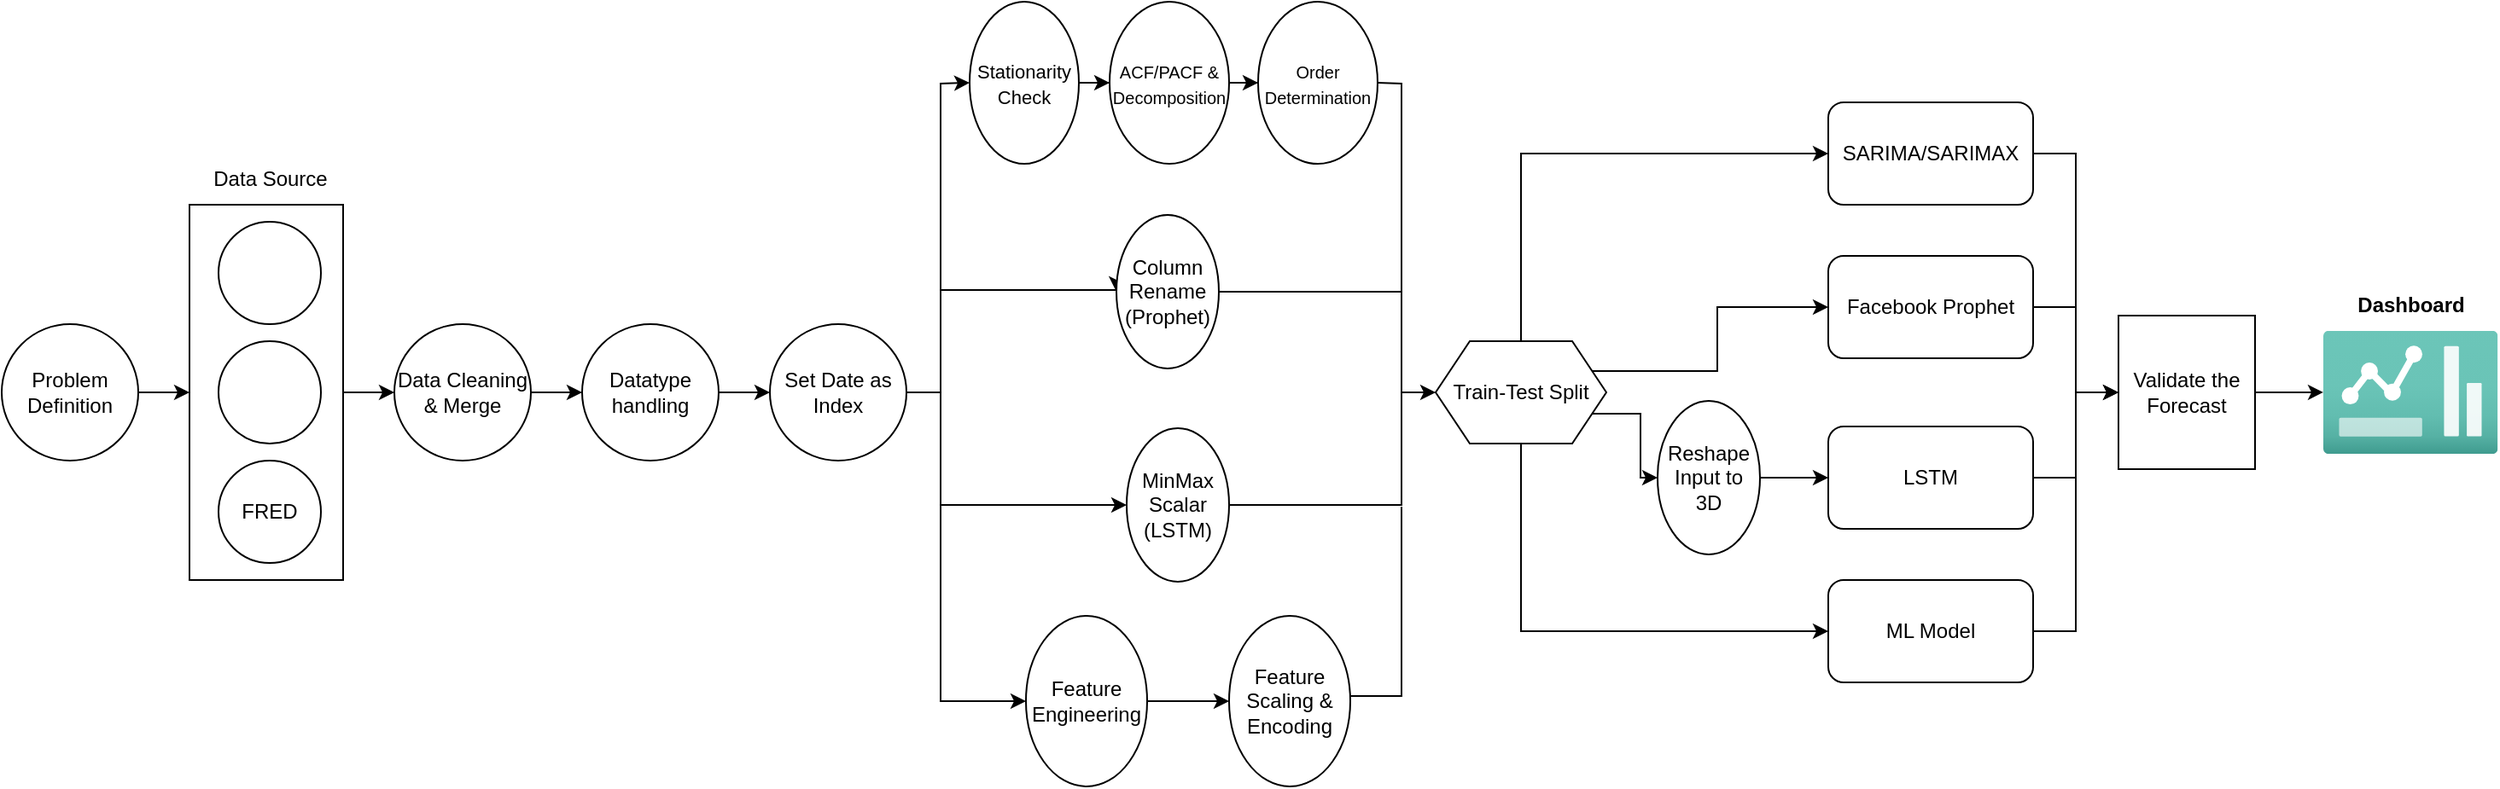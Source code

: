 <mxfile version="24.7.17">
  <diagram id="C5RBs43oDa-KdzZeNtuy" name="Page-1">
    <mxGraphModel dx="1063" dy="511" grid="1" gridSize="10" guides="1" tooltips="1" connect="1" arrows="1" fold="1" page="1" pageScale="1" pageWidth="827" pageHeight="1169" math="0" shadow="0">
      <root>
        <mxCell id="WIyWlLk6GJQsqaUBKTNV-0" />
        <mxCell id="WIyWlLk6GJQsqaUBKTNV-1" parent="WIyWlLk6GJQsqaUBKTNV-0" />
        <mxCell id="xnb52xzzKEzazKa5-PdD-103" value="" style="rounded=0;whiteSpace=wrap;html=1;" vertex="1" parent="WIyWlLk6GJQsqaUBKTNV-1">
          <mxGeometry x="210" y="170" width="90" height="220" as="geometry" />
        </mxCell>
        <mxCell id="xnb52xzzKEzazKa5-PdD-0" value="Problem Definition" style="ellipse;whiteSpace=wrap;html=1;aspect=fixed;" vertex="1" parent="WIyWlLk6GJQsqaUBKTNV-1">
          <mxGeometry x="100" y="240" width="80" height="80" as="geometry" />
        </mxCell>
        <mxCell id="xnb52xzzKEzazKa5-PdD-1" value="&lt;span id=&quot;docs-internal-guid-f7c6a7ed-7fff-1ace-1ce9-4449cd99c372&quot;&gt;&lt;span style=&quot;background-color: transparent; font-variant-numeric: normal; font-variant-east-asian: normal; font-variant-alternates: normal; font-variant-position: normal; vertical-align: baseline; white-space-collapse: preserve;&quot;&gt;&lt;font color=&quot;#ffffff&quot; style=&quot;font-size: 12px;&quot; face=&quot;Helvetica&quot;&gt;S&amp;amp;P Global&lt;/font&gt;&lt;/span&gt;&lt;/span&gt;" style="ellipse;whiteSpace=wrap;html=1;aspect=fixed;" vertex="1" parent="WIyWlLk6GJQsqaUBKTNV-1">
          <mxGeometry x="227" y="250" width="60" height="60" as="geometry" />
        </mxCell>
        <mxCell id="xnb52xzzKEzazKa5-PdD-31" value="" style="edgeStyle=orthogonalEdgeStyle;rounded=0;orthogonalLoop=1;jettySize=auto;html=1;exitX=1;exitY=0.5;exitDx=0;exitDy=0;entryX=0;entryY=0.5;entryDx=0;entryDy=0;" edge="1" parent="WIyWlLk6GJQsqaUBKTNV-1" source="xnb52xzzKEzazKa5-PdD-36" target="xnb52xzzKEzazKa5-PdD-50">
          <mxGeometry relative="1" as="geometry">
            <mxPoint x="560" y="280" as="targetPoint" />
          </mxGeometry>
        </mxCell>
        <mxCell id="xnb52xzzKEzazKa5-PdD-37" value="" style="edgeStyle=orthogonalEdgeStyle;rounded=0;orthogonalLoop=1;jettySize=auto;html=1;" edge="1" parent="WIyWlLk6GJQsqaUBKTNV-1" source="xnb52xzzKEzazKa5-PdD-3" target="xnb52xzzKEzazKa5-PdD-36">
          <mxGeometry relative="1" as="geometry" />
        </mxCell>
        <mxCell id="xnb52xzzKEzazKa5-PdD-3" value="Data Cleaning &amp;amp; Merge" style="ellipse;whiteSpace=wrap;html=1;aspect=fixed;" vertex="1" parent="WIyWlLk6GJQsqaUBKTNV-1">
          <mxGeometry x="330" y="240" width="80" height="80" as="geometry" />
        </mxCell>
        <mxCell id="xnb52xzzKEzazKa5-PdD-35" value="" style="edgeStyle=orthogonalEdgeStyle;rounded=0;orthogonalLoop=1;jettySize=auto;html=1;" edge="1" parent="WIyWlLk6GJQsqaUBKTNV-1" source="xnb52xzzKEzazKa5-PdD-5" target="xnb52xzzKEzazKa5-PdD-34">
          <mxGeometry relative="1" as="geometry" />
        </mxCell>
        <mxCell id="xnb52xzzKEzazKa5-PdD-5" value="&lt;font style=&quot;font-size: 11px;&quot;&gt;Stationarity Check&lt;/font&gt;" style="ellipse;whiteSpace=wrap;html=1;direction=south;" vertex="1" parent="WIyWlLk6GJQsqaUBKTNV-1">
          <mxGeometry x="667" y="51" width="64" height="95" as="geometry" />
        </mxCell>
        <mxCell id="xnb52xzzKEzazKa5-PdD-7" value="FRED" style="ellipse;whiteSpace=wrap;html=1;aspect=fixed;" vertex="1" parent="WIyWlLk6GJQsqaUBKTNV-1">
          <mxGeometry x="227" y="320" width="60" height="60" as="geometry" />
        </mxCell>
        <mxCell id="xnb52xzzKEzazKa5-PdD-8" value="&lt;span id=&quot;docs-internal-guid-c853b265-7fff-511d-7519-27312310e417&quot;&gt;&lt;span style=&quot;background-color: transparent; font-variant-numeric: normal; font-variant-east-asian: normal; font-variant-alternates: normal; font-variant-position: normal; vertical-align: baseline; white-space-collapse: preserve;&quot;&gt;&lt;font style=&quot;font-size: 12px;&quot; color=&quot;#ffffff&quot;&gt;U.S. Census Bureau&lt;/font&gt;&lt;/span&gt;&lt;/span&gt;" style="ellipse;whiteSpace=wrap;html=1;aspect=fixed;" vertex="1" parent="WIyWlLk6GJQsqaUBKTNV-1">
          <mxGeometry x="227" y="180" width="60" height="60" as="geometry" />
        </mxCell>
        <mxCell id="xnb52xzzKEzazKa5-PdD-13" value="" style="endArrow=classic;html=1;rounded=0;exitX=1;exitY=0.5;exitDx=0;exitDy=0;entryX=0;entryY=0.5;entryDx=0;entryDy=0;" edge="1" parent="WIyWlLk6GJQsqaUBKTNV-1" source="xnb52xzzKEzazKa5-PdD-0" target="xnb52xzzKEzazKa5-PdD-103">
          <mxGeometry width="50" height="50" relative="1" as="geometry">
            <mxPoint x="210" y="280" as="sourcePoint" />
            <mxPoint x="200" y="280" as="targetPoint" />
          </mxGeometry>
        </mxCell>
        <mxCell id="xnb52xzzKEzazKa5-PdD-15" value="" style="endArrow=classic;html=1;rounded=0;entryX=0;entryY=0.5;entryDx=0;entryDy=0;" edge="1" parent="WIyWlLk6GJQsqaUBKTNV-1" target="xnb52xzzKEzazKa5-PdD-3">
          <mxGeometry width="50" height="50" relative="1" as="geometry">
            <mxPoint x="300" y="280" as="sourcePoint" />
            <mxPoint x="500" y="220" as="targetPoint" />
          </mxGeometry>
        </mxCell>
        <mxCell id="xnb52xzzKEzazKa5-PdD-42" value="" style="edgeStyle=orthogonalEdgeStyle;rounded=0;orthogonalLoop=1;jettySize=auto;html=1;" edge="1" parent="WIyWlLk6GJQsqaUBKTNV-1" source="xnb52xzzKEzazKa5-PdD-34" target="xnb52xzzKEzazKa5-PdD-41">
          <mxGeometry relative="1" as="geometry" />
        </mxCell>
        <mxCell id="xnb52xzzKEzazKa5-PdD-34" value="&lt;font style=&quot;font-size: 10px;&quot;&gt;ACF/PACF &amp;amp; Decomposition&lt;/font&gt;" style="ellipse;whiteSpace=wrap;html=1;direction=south;" vertex="1" parent="WIyWlLk6GJQsqaUBKTNV-1">
          <mxGeometry x="749" y="51" width="70" height="95" as="geometry" />
        </mxCell>
        <mxCell id="xnb52xzzKEzazKa5-PdD-36" value="Datatype handling" style="ellipse;whiteSpace=wrap;html=1;aspect=fixed;" vertex="1" parent="WIyWlLk6GJQsqaUBKTNV-1">
          <mxGeometry x="440" y="240" width="80" height="80" as="geometry" />
        </mxCell>
        <mxCell id="xnb52xzzKEzazKa5-PdD-92" style="edgeStyle=orthogonalEdgeStyle;rounded=0;orthogonalLoop=1;jettySize=auto;html=1;entryX=0.5;entryY=1;entryDx=0;entryDy=0;" edge="1" parent="WIyWlLk6GJQsqaUBKTNV-1" target="xnb52xzzKEzazKa5-PdD-38">
          <mxGeometry relative="1" as="geometry">
            <mxPoint x="650" y="221" as="targetPoint" />
            <mxPoint x="650" y="241" as="sourcePoint" />
            <Array as="points">
              <mxPoint x="650" y="220" />
              <mxPoint x="753" y="220" />
            </Array>
          </mxGeometry>
        </mxCell>
        <mxCell id="xnb52xzzKEzazKa5-PdD-38" value="Column Rename&lt;div&gt;(Prophet)&lt;/div&gt;" style="ellipse;whiteSpace=wrap;html=1;direction=south;" vertex="1" parent="WIyWlLk6GJQsqaUBKTNV-1">
          <mxGeometry x="753" y="176" width="60" height="90" as="geometry" />
        </mxCell>
        <mxCell id="xnb52xzzKEzazKa5-PdD-39" value="" style="endArrow=classic;html=1;rounded=0;entryX=0.5;entryY=1;entryDx=0;entryDy=0;" edge="1" parent="WIyWlLk6GJQsqaUBKTNV-1" target="xnb52xzzKEzazKa5-PdD-5">
          <mxGeometry width="50" height="50" relative="1" as="geometry">
            <mxPoint x="650" y="221" as="sourcePoint" />
            <mxPoint x="670" y="101" as="targetPoint" />
            <Array as="points">
              <mxPoint x="650" y="99" />
            </Array>
          </mxGeometry>
        </mxCell>
        <mxCell id="xnb52xzzKEzazKa5-PdD-41" value="&lt;span style=&quot;font-size: 10px;&quot;&gt;Order Determination&lt;/span&gt;" style="ellipse;whiteSpace=wrap;html=1;direction=south;" vertex="1" parent="WIyWlLk6GJQsqaUBKTNV-1">
          <mxGeometry x="836" y="51" width="70" height="95" as="geometry" />
        </mxCell>
        <mxCell id="xnb52xzzKEzazKa5-PdD-72" style="edgeStyle=orthogonalEdgeStyle;rounded=0;orthogonalLoop=1;jettySize=auto;html=1;entryX=0;entryY=0.5;entryDx=0;entryDy=0;exitX=1;exitY=0.25;exitDx=0;exitDy=0;" edge="1" parent="WIyWlLk6GJQsqaUBKTNV-1" source="xnb52xzzKEzazKa5-PdD-46" target="xnb52xzzKEzazKa5-PdD-66">
          <mxGeometry relative="1" as="geometry" />
        </mxCell>
        <mxCell id="xnb52xzzKEzazKa5-PdD-75" style="edgeStyle=orthogonalEdgeStyle;rounded=0;orthogonalLoop=1;jettySize=auto;html=1;entryX=0;entryY=0.5;entryDx=0;entryDy=0;exitX=0.5;exitY=0;exitDx=0;exitDy=0;" edge="1" parent="WIyWlLk6GJQsqaUBKTNV-1" source="xnb52xzzKEzazKa5-PdD-46" target="xnb52xzzKEzazKa5-PdD-65">
          <mxGeometry relative="1" as="geometry" />
        </mxCell>
        <mxCell id="xnb52xzzKEzazKa5-PdD-77" style="edgeStyle=orthogonalEdgeStyle;rounded=0;orthogonalLoop=1;jettySize=auto;html=1;entryX=0.5;entryY=1;entryDx=0;entryDy=0;exitX=1;exitY=0.75;exitDx=0;exitDy=0;" edge="1" parent="WIyWlLk6GJQsqaUBKTNV-1" source="xnb52xzzKEzazKa5-PdD-46" target="xnb52xzzKEzazKa5-PdD-56">
          <mxGeometry relative="1" as="geometry" />
        </mxCell>
        <mxCell id="xnb52xzzKEzazKa5-PdD-78" style="edgeStyle=orthogonalEdgeStyle;rounded=0;orthogonalLoop=1;jettySize=auto;html=1;entryX=0;entryY=0.5;entryDx=0;entryDy=0;exitX=0.5;exitY=1;exitDx=0;exitDy=0;" edge="1" parent="WIyWlLk6GJQsqaUBKTNV-1" source="xnb52xzzKEzazKa5-PdD-46" target="xnb52xzzKEzazKa5-PdD-67">
          <mxGeometry relative="1" as="geometry" />
        </mxCell>
        <mxCell id="xnb52xzzKEzazKa5-PdD-46" value="Train-Test Split" style="shape=hexagon;perimeter=hexagonPerimeter2;whiteSpace=wrap;html=1;fixedSize=1;" vertex="1" parent="WIyWlLk6GJQsqaUBKTNV-1">
          <mxGeometry x="940" y="250" width="100" height="60" as="geometry" />
        </mxCell>
        <mxCell id="xnb52xzzKEzazKa5-PdD-50" value="Set Date as Index" style="ellipse;whiteSpace=wrap;html=1;aspect=fixed;" vertex="1" parent="WIyWlLk6GJQsqaUBKTNV-1">
          <mxGeometry x="550" y="240" width="80" height="80" as="geometry" />
        </mxCell>
        <mxCell id="xnb52xzzKEzazKa5-PdD-52" value="MinMax&lt;div&gt;Scalar&lt;/div&gt;&lt;div&gt;(LSTM)&lt;/div&gt;" style="ellipse;whiteSpace=wrap;html=1;direction=south;" vertex="1" parent="WIyWlLk6GJQsqaUBKTNV-1">
          <mxGeometry x="759" y="301" width="60" height="90" as="geometry" />
        </mxCell>
        <mxCell id="xnb52xzzKEzazKa5-PdD-76" style="edgeStyle=orthogonalEdgeStyle;rounded=0;orthogonalLoop=1;jettySize=auto;html=1;entryX=0;entryY=0.5;entryDx=0;entryDy=0;" edge="1" parent="WIyWlLk6GJQsqaUBKTNV-1" source="xnb52xzzKEzazKa5-PdD-56" target="xnb52xzzKEzazKa5-PdD-68">
          <mxGeometry relative="1" as="geometry" />
        </mxCell>
        <mxCell id="xnb52xzzKEzazKa5-PdD-56" value="Reshape Input to 3D" style="ellipse;whiteSpace=wrap;html=1;direction=south;" vertex="1" parent="WIyWlLk6GJQsqaUBKTNV-1">
          <mxGeometry x="1070" y="285" width="60" height="90" as="geometry" />
        </mxCell>
        <mxCell id="xnb52xzzKEzazKa5-PdD-58" value="" style="endArrow=classic;html=1;rounded=0;entryX=0.5;entryY=1;entryDx=0;entryDy=0;" edge="1" parent="WIyWlLk6GJQsqaUBKTNV-1" target="xnb52xzzKEzazKa5-PdD-52">
          <mxGeometry width="50" height="50" relative="1" as="geometry">
            <mxPoint x="650" y="221" as="sourcePoint" />
            <mxPoint x="650" y="201" as="targetPoint" />
            <Array as="points">
              <mxPoint x="650" y="346" />
            </Array>
          </mxGeometry>
        </mxCell>
        <mxCell id="xnb52xzzKEzazKa5-PdD-59" value="" style="endArrow=classic;html=1;rounded=0;entryX=0;entryY=0.5;entryDx=0;entryDy=0;exitX=0.5;exitY=0;exitDx=0;exitDy=0;" edge="1" parent="WIyWlLk6GJQsqaUBKTNV-1" source="xnb52xzzKEzazKa5-PdD-38" target="xnb52xzzKEzazKa5-PdD-46">
          <mxGeometry width="50" height="50" relative="1" as="geometry">
            <mxPoint x="600" y="310" as="sourcePoint" />
            <mxPoint x="650" y="260" as="targetPoint" />
            <Array as="points">
              <mxPoint x="920" y="221" />
              <mxPoint x="920" y="280" />
            </Array>
          </mxGeometry>
        </mxCell>
        <mxCell id="xnb52xzzKEzazKa5-PdD-61" value="" style="endArrow=none;html=1;rounded=0;entryX=0.5;entryY=0;entryDx=0;entryDy=0;" edge="1" parent="WIyWlLk6GJQsqaUBKTNV-1" target="xnb52xzzKEzazKa5-PdD-41">
          <mxGeometry width="50" height="50" relative="1" as="geometry">
            <mxPoint x="920" y="221" as="sourcePoint" />
            <mxPoint x="650" y="201" as="targetPoint" />
            <Array as="points">
              <mxPoint x="920" y="99" />
            </Array>
          </mxGeometry>
        </mxCell>
        <mxCell id="xnb52xzzKEzazKa5-PdD-63" value="" style="endArrow=none;html=1;rounded=0;exitX=0.5;exitY=0;exitDx=0;exitDy=0;" edge="1" parent="WIyWlLk6GJQsqaUBKTNV-1" source="xnb52xzzKEzazKa5-PdD-52">
          <mxGeometry width="50" height="50" relative="1" as="geometry">
            <mxPoint x="600" y="251" as="sourcePoint" />
            <mxPoint x="920" y="221" as="targetPoint" />
            <Array as="points">
              <mxPoint x="920" y="346" />
            </Array>
          </mxGeometry>
        </mxCell>
        <mxCell id="xnb52xzzKEzazKa5-PdD-79" style="edgeStyle=orthogonalEdgeStyle;rounded=0;orthogonalLoop=1;jettySize=auto;html=1;entryX=0.5;entryY=1;entryDx=0;entryDy=0;exitX=1;exitY=0.5;exitDx=0;exitDy=0;" edge="1" parent="WIyWlLk6GJQsqaUBKTNV-1" source="xnb52xzzKEzazKa5-PdD-66" target="xnb52xzzKEzazKa5-PdD-69">
          <mxGeometry relative="1" as="geometry" />
        </mxCell>
        <mxCell id="xnb52xzzKEzazKa5-PdD-65" value="SARIMA/SARIMAX" style="rounded=1;whiteSpace=wrap;html=1;" vertex="1" parent="WIyWlLk6GJQsqaUBKTNV-1">
          <mxGeometry x="1170" y="110" width="120" height="60" as="geometry" />
        </mxCell>
        <mxCell id="xnb52xzzKEzazKa5-PdD-66" value="Facebook Prophet" style="rounded=1;whiteSpace=wrap;html=1;" vertex="1" parent="WIyWlLk6GJQsqaUBKTNV-1">
          <mxGeometry x="1170" y="200" width="120" height="60" as="geometry" />
        </mxCell>
        <mxCell id="xnb52xzzKEzazKa5-PdD-67" value="ML Model" style="rounded=1;whiteSpace=wrap;html=1;" vertex="1" parent="WIyWlLk6GJQsqaUBKTNV-1">
          <mxGeometry x="1170" y="390" width="120" height="60" as="geometry" />
        </mxCell>
        <mxCell id="xnb52xzzKEzazKa5-PdD-82" style="edgeStyle=orthogonalEdgeStyle;rounded=0;orthogonalLoop=1;jettySize=auto;html=1;entryX=0.5;entryY=1;entryDx=0;entryDy=0;" edge="1" parent="WIyWlLk6GJQsqaUBKTNV-1" source="xnb52xzzKEzazKa5-PdD-68" target="xnb52xzzKEzazKa5-PdD-69">
          <mxGeometry relative="1" as="geometry" />
        </mxCell>
        <mxCell id="xnb52xzzKEzazKa5-PdD-68" value="LSTM" style="rounded=1;whiteSpace=wrap;html=1;" vertex="1" parent="WIyWlLk6GJQsqaUBKTNV-1">
          <mxGeometry x="1170" y="300" width="120" height="60" as="geometry" />
        </mxCell>
        <mxCell id="xnb52xzzKEzazKa5-PdD-86" value="" style="edgeStyle=orthogonalEdgeStyle;rounded=0;orthogonalLoop=1;jettySize=auto;html=1;" edge="1" parent="WIyWlLk6GJQsqaUBKTNV-1" source="xnb52xzzKEzazKa5-PdD-69" target="xnb52xzzKEzazKa5-PdD-71">
          <mxGeometry relative="1" as="geometry" />
        </mxCell>
        <mxCell id="xnb52xzzKEzazKa5-PdD-69" value="Validate the Forecast" style="rounded=0;whiteSpace=wrap;html=1;direction=south;" vertex="1" parent="WIyWlLk6GJQsqaUBKTNV-1">
          <mxGeometry x="1340" y="235" width="80" height="90" as="geometry" />
        </mxCell>
        <mxCell id="xnb52xzzKEzazKa5-PdD-71" value="" style="image;aspect=fixed;html=1;points=[];align=center;fontSize=12;image=img/lib/azure2/general/Dashboard2.svg;" vertex="1" parent="WIyWlLk6GJQsqaUBKTNV-1">
          <mxGeometry x="1460" y="243.94" width="102.17" height="72.12" as="geometry" />
        </mxCell>
        <mxCell id="xnb52xzzKEzazKa5-PdD-84" value="" style="endArrow=none;html=1;rounded=0;entryX=1;entryY=0.5;entryDx=0;entryDy=0;" edge="1" parent="WIyWlLk6GJQsqaUBKTNV-1" target="xnb52xzzKEzazKa5-PdD-65">
          <mxGeometry width="50" height="50" relative="1" as="geometry">
            <mxPoint x="1315" y="230" as="sourcePoint" />
            <mxPoint x="1295" y="140" as="targetPoint" />
            <Array as="points">
              <mxPoint x="1315" y="190" />
              <mxPoint x="1315" y="140" />
            </Array>
          </mxGeometry>
        </mxCell>
        <mxCell id="xnb52xzzKEzazKa5-PdD-85" value="" style="endArrow=none;html=1;rounded=0;" edge="1" parent="WIyWlLk6GJQsqaUBKTNV-1">
          <mxGeometry width="50" height="50" relative="1" as="geometry">
            <mxPoint x="1290" y="420" as="sourcePoint" />
            <mxPoint x="1315" y="330" as="targetPoint" />
            <Array as="points">
              <mxPoint x="1315" y="420" />
            </Array>
          </mxGeometry>
        </mxCell>
        <mxCell id="xnb52xzzKEzazKa5-PdD-87" value="&lt;font style=&quot;font-size: 12px;&quot;&gt;&lt;b&gt;Dashboard&lt;/b&gt;&lt;/font&gt;" style="text;html=1;align=center;verticalAlign=middle;resizable=0;points=[];autosize=1;strokeColor=none;fillColor=none;" vertex="1" parent="WIyWlLk6GJQsqaUBKTNV-1">
          <mxGeometry x="1466.08" y="213.94" width="90" height="30" as="geometry" />
        </mxCell>
        <mxCell id="xnb52xzzKEzazKa5-PdD-98" value="" style="edgeStyle=orthogonalEdgeStyle;rounded=0;orthogonalLoop=1;jettySize=auto;html=1;" edge="1" parent="WIyWlLk6GJQsqaUBKTNV-1" source="xnb52xzzKEzazKa5-PdD-95" target="xnb52xzzKEzazKa5-PdD-96">
          <mxGeometry relative="1" as="geometry" />
        </mxCell>
        <mxCell id="xnb52xzzKEzazKa5-PdD-95" value="Feature Engineering" style="ellipse;whiteSpace=wrap;html=1;direction=south;" vertex="1" parent="WIyWlLk6GJQsqaUBKTNV-1">
          <mxGeometry x="700" y="411" width="71" height="100" as="geometry" />
        </mxCell>
        <mxCell id="xnb52xzzKEzazKa5-PdD-96" value="Feature Scaling &amp;amp; Encoding" style="ellipse;whiteSpace=wrap;html=1;direction=south;" vertex="1" parent="WIyWlLk6GJQsqaUBKTNV-1">
          <mxGeometry x="819" y="411" width="71" height="100" as="geometry" />
        </mxCell>
        <mxCell id="xnb52xzzKEzazKa5-PdD-97" value="" style="endArrow=classic;html=1;rounded=0;entryX=0.5;entryY=1;entryDx=0;entryDy=0;" edge="1" parent="WIyWlLk6GJQsqaUBKTNV-1" target="xnb52xzzKEzazKa5-PdD-95">
          <mxGeometry width="50" height="50" relative="1" as="geometry">
            <mxPoint x="650" y="341" as="sourcePoint" />
            <mxPoint x="790" y="221" as="targetPoint" />
            <Array as="points">
              <mxPoint x="650" y="461" />
            </Array>
          </mxGeometry>
        </mxCell>
        <mxCell id="xnb52xzzKEzazKa5-PdD-101" value="" style="endArrow=none;html=1;rounded=0;exitX=1;exitY=0.5;exitDx=0;exitDy=0;" edge="1" parent="WIyWlLk6GJQsqaUBKTNV-1" source="xnb52xzzKEzazKa5-PdD-50">
          <mxGeometry width="50" height="50" relative="1" as="geometry">
            <mxPoint x="740" y="330" as="sourcePoint" />
            <mxPoint x="650" y="280" as="targetPoint" />
          </mxGeometry>
        </mxCell>
        <mxCell id="xnb52xzzKEzazKa5-PdD-102" value="" style="endArrow=none;html=1;rounded=0;exitX=0.5;exitY=0;exitDx=0;exitDy=0;" edge="1" parent="WIyWlLk6GJQsqaUBKTNV-1">
          <mxGeometry width="50" height="50" relative="1" as="geometry">
            <mxPoint x="890.0" y="458" as="sourcePoint" />
            <mxPoint x="920" y="347" as="targetPoint" />
            <Array as="points">
              <mxPoint x="920" y="458" />
            </Array>
          </mxGeometry>
        </mxCell>
        <mxCell id="xnb52xzzKEzazKa5-PdD-104" value="Data Source" style="text;html=1;align=center;verticalAlign=middle;whiteSpace=wrap;rounded=0;" vertex="1" parent="WIyWlLk6GJQsqaUBKTNV-1">
          <mxGeometry x="219.5" y="140" width="75" height="30" as="geometry" />
        </mxCell>
      </root>
    </mxGraphModel>
  </diagram>
</mxfile>
